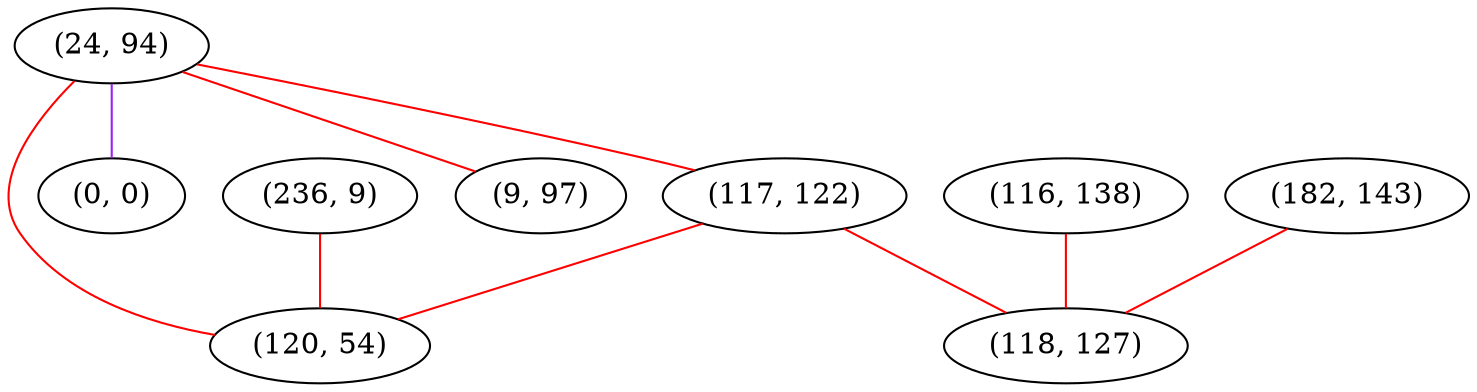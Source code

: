 graph "" {
"(24, 94)";
"(0, 0)";
"(117, 122)";
"(9, 97)";
"(236, 9)";
"(182, 143)";
"(116, 138)";
"(120, 54)";
"(118, 127)";
"(24, 94)" -- "(120, 54)"  [color=red, key=0, weight=1];
"(24, 94)" -- "(0, 0)"  [color=purple, key=0, weight=4];
"(24, 94)" -- "(117, 122)"  [color=red, key=0, weight=1];
"(24, 94)" -- "(9, 97)"  [color=red, key=0, weight=1];
"(117, 122)" -- "(118, 127)"  [color=red, key=0, weight=1];
"(117, 122)" -- "(120, 54)"  [color=red, key=0, weight=1];
"(236, 9)" -- "(120, 54)"  [color=red, key=0, weight=1];
"(182, 143)" -- "(118, 127)"  [color=red, key=0, weight=1];
"(116, 138)" -- "(118, 127)"  [color=red, key=0, weight=1];
}

